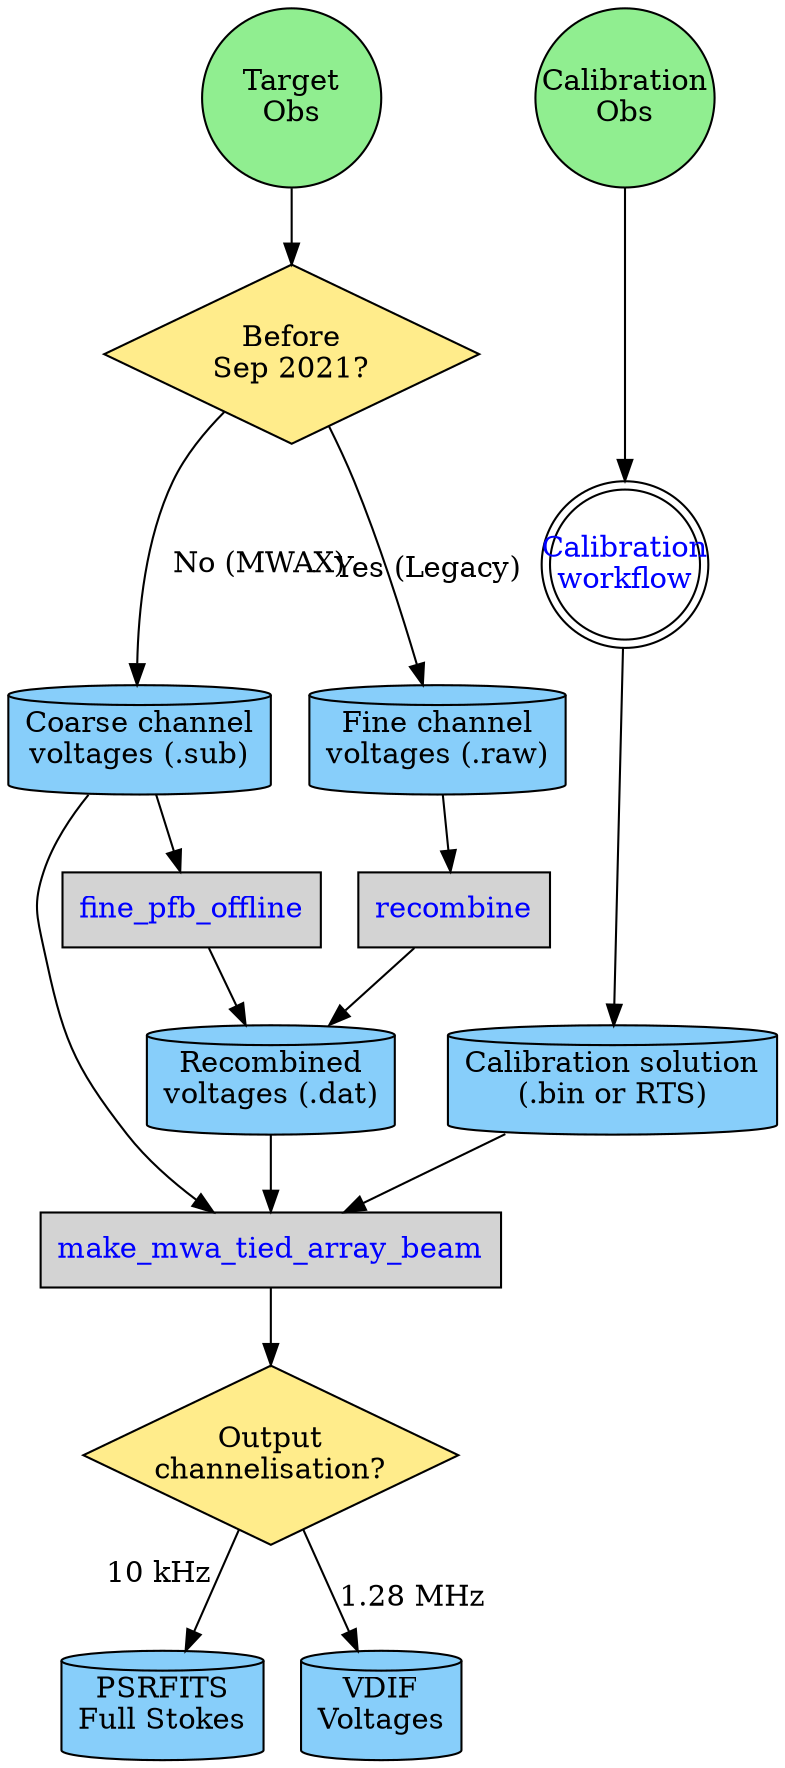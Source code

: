 digraph overview {
    node [ shape=cylinder, style="filled" ];
    //splines = curved;

    targetobs [ label="Target\nObs", shape=circle, fixedsize=true, width=1.2, fillcolor=lightgreen ];
    calobs [ label="Calibration\nObs", shape=circle, fixedsize=true, width=1.2, fillcolor=lightgreen ];
    date [ label="Before\nSep 2021?", shape=diamond, fillcolor=lightgoldenrod1, fixedsize=true, width=2.5, height=1.2 ];
    raw [ label="Fine channel\nvoltages (.raw)", fillcolor=lightskyblue ];
    sub [ label="Coarse channel\nvoltages (.sub)", fillcolor=lightskyblue ];
    dat [ label="Recombined\nvoltages (.dat)", fillcolor=lightskyblue ];
    outputchannelisation [ label="Output\nchannelisation?", shape=diamond, fillcolor=lightgoldenrod1, fixedsize=true, width=2.5, height=1.2 ];
    psrfits [ label="PSRFITS\nFull Stokes", fillcolor=lightskyblue ];
    vdif [ label="VDIF\nVoltages", fillcolor=lightskyblue ];
    calsol [ label="Calibration solution\n(.bin or RTS)", fillcolor=lightskyblue ];
    recombine [ label="recombine", shape=record, href="https://github.com/ICRAR/mwa-voltage.git", fontcolor=blue ];
    tiedarray [ label="make_mwa_tied_array_beam", shape=record, href="@ref applicationsmakemwatiedarraybeam", fontcolor=blue ];
    targetobs -> date;
    date -> raw [ xlabel="Yes (Legacy)" ];
    date -> sub [ label="No (MWAX)" ];
    sub -> tiedarray;
    callink [ label="Calibration\nworkflow", shape=doublecircle, fillcolor=white, fixedsize=true, width=1.0, href="@ref usersguidecalibration", fontcolor=blue ];

    offlinepfb [ label="fine_pfb_offline", shape=record, href="@ref applicationsfinepfboffline", fontcolor=blue ];

    raw -> recombine -> dat;
    sub -> offlinepfb -> dat;
    dat -> tiedarray -> outputchannelisation;
    outputchannelisation -> psrfits [ xlabel="10 kHz" ];
    outputchannelisation -> vdif [ label="1.28 MHz" ];
    calsol -> tiedarray;

    calobs -> callink -> calsol;

    {rank = same; targetobs; calobs; }
    {rank = same; raw; sub;}
    {rank = same; dat; calsol;}
}
